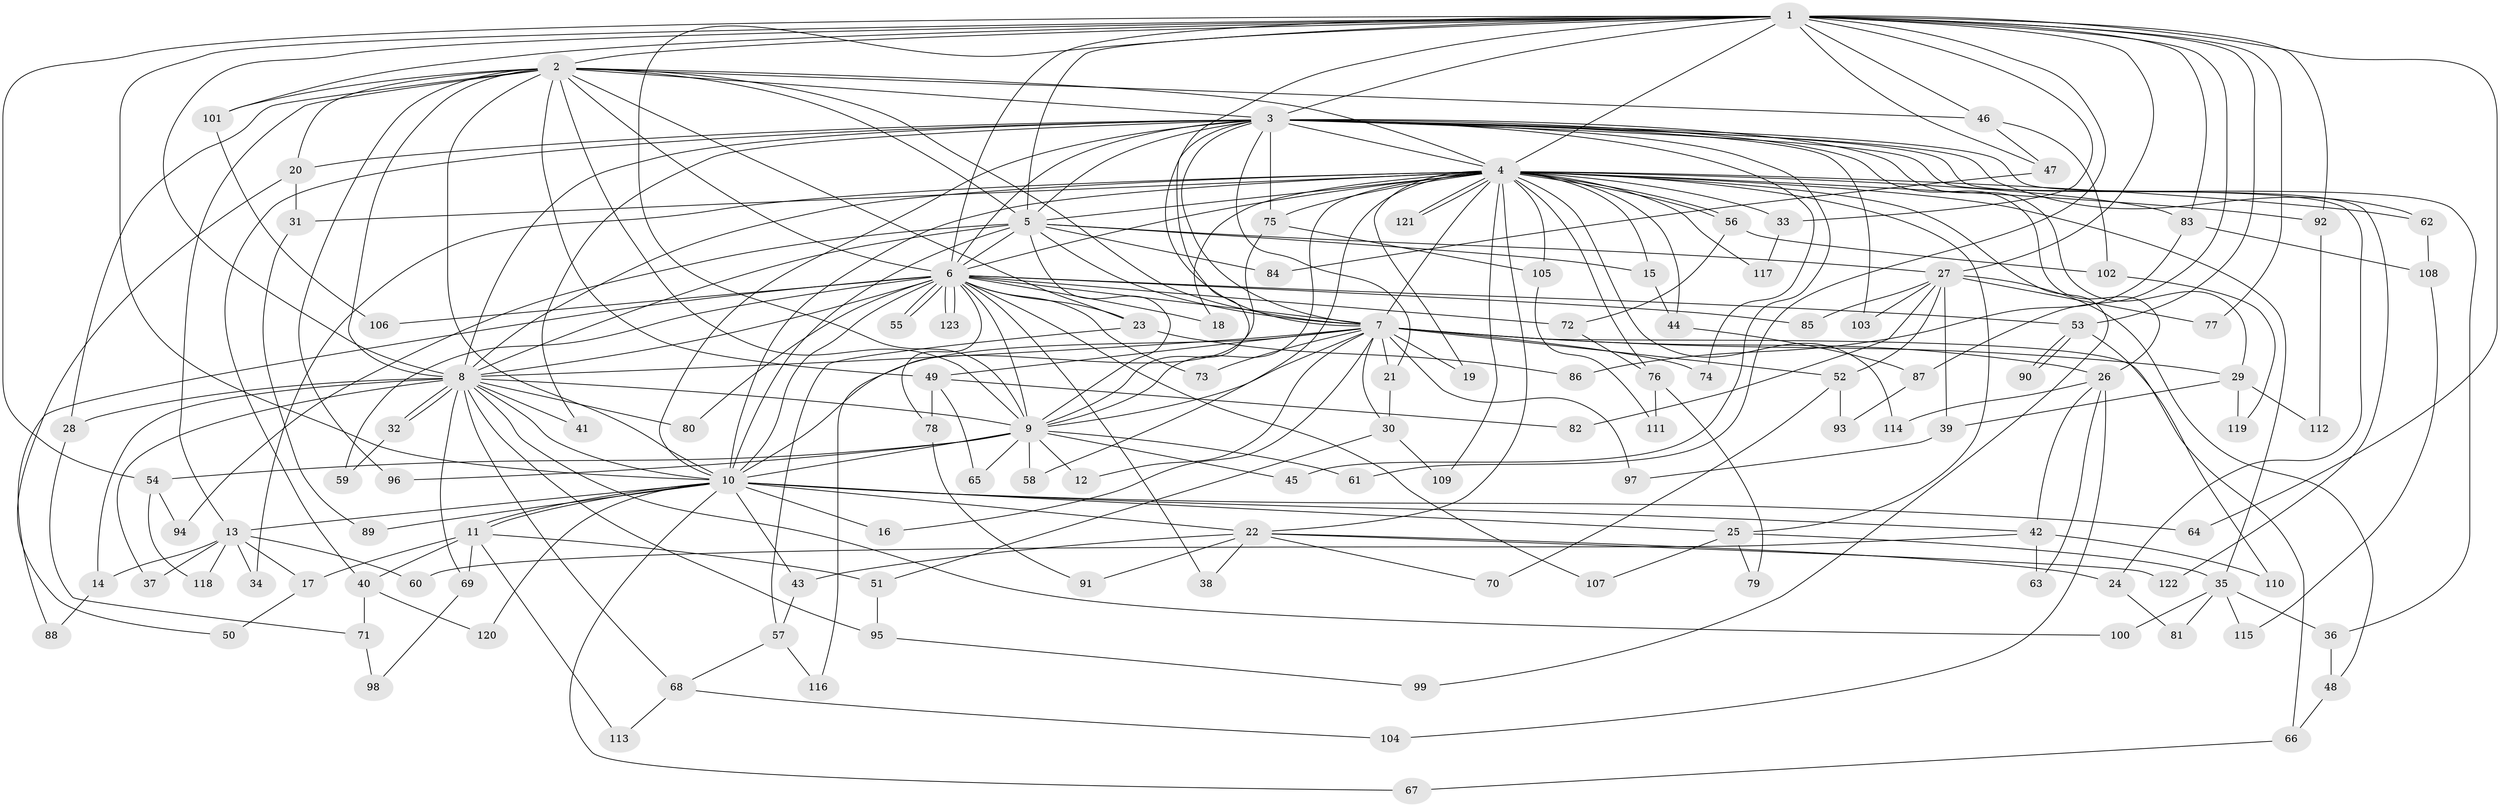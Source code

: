 // Generated by graph-tools (version 1.1) at 2025/34/03/09/25 02:34:51]
// undirected, 123 vertices, 271 edges
graph export_dot {
graph [start="1"]
  node [color=gray90,style=filled];
  1;
  2;
  3;
  4;
  5;
  6;
  7;
  8;
  9;
  10;
  11;
  12;
  13;
  14;
  15;
  16;
  17;
  18;
  19;
  20;
  21;
  22;
  23;
  24;
  25;
  26;
  27;
  28;
  29;
  30;
  31;
  32;
  33;
  34;
  35;
  36;
  37;
  38;
  39;
  40;
  41;
  42;
  43;
  44;
  45;
  46;
  47;
  48;
  49;
  50;
  51;
  52;
  53;
  54;
  55;
  56;
  57;
  58;
  59;
  60;
  61;
  62;
  63;
  64;
  65;
  66;
  67;
  68;
  69;
  70;
  71;
  72;
  73;
  74;
  75;
  76;
  77;
  78;
  79;
  80;
  81;
  82;
  83;
  84;
  85;
  86;
  87;
  88;
  89;
  90;
  91;
  92;
  93;
  94;
  95;
  96;
  97;
  98;
  99;
  100;
  101;
  102;
  103;
  104;
  105;
  106;
  107;
  108;
  109;
  110;
  111;
  112;
  113;
  114;
  115;
  116;
  117;
  118;
  119;
  120;
  121;
  122;
  123;
  1 -- 2;
  1 -- 3;
  1 -- 4;
  1 -- 5;
  1 -- 6;
  1 -- 7;
  1 -- 8;
  1 -- 9;
  1 -- 10;
  1 -- 27;
  1 -- 33;
  1 -- 46;
  1 -- 47;
  1 -- 53;
  1 -- 54;
  1 -- 61;
  1 -- 64;
  1 -- 77;
  1 -- 83;
  1 -- 87;
  1 -- 92;
  1 -- 101;
  2 -- 3;
  2 -- 4;
  2 -- 5;
  2 -- 6;
  2 -- 7;
  2 -- 8;
  2 -- 9;
  2 -- 10;
  2 -- 13;
  2 -- 20;
  2 -- 23;
  2 -- 28;
  2 -- 46;
  2 -- 49;
  2 -- 96;
  2 -- 101;
  3 -- 4;
  3 -- 5;
  3 -- 6;
  3 -- 7;
  3 -- 8;
  3 -- 9;
  3 -- 10;
  3 -- 20;
  3 -- 21;
  3 -- 24;
  3 -- 26;
  3 -- 29;
  3 -- 36;
  3 -- 40;
  3 -- 41;
  3 -- 45;
  3 -- 62;
  3 -- 74;
  3 -- 75;
  3 -- 103;
  3 -- 122;
  4 -- 5;
  4 -- 6;
  4 -- 7;
  4 -- 8;
  4 -- 9;
  4 -- 10;
  4 -- 15;
  4 -- 18;
  4 -- 19;
  4 -- 22;
  4 -- 25;
  4 -- 31;
  4 -- 33;
  4 -- 34;
  4 -- 35;
  4 -- 44;
  4 -- 56;
  4 -- 56;
  4 -- 58;
  4 -- 62;
  4 -- 75;
  4 -- 76;
  4 -- 83;
  4 -- 92;
  4 -- 99;
  4 -- 105;
  4 -- 109;
  4 -- 114;
  4 -- 117;
  4 -- 121;
  4 -- 121;
  5 -- 6;
  5 -- 7;
  5 -- 8;
  5 -- 9;
  5 -- 10;
  5 -- 15;
  5 -- 27;
  5 -- 84;
  5 -- 94;
  6 -- 7;
  6 -- 8;
  6 -- 9;
  6 -- 10;
  6 -- 18;
  6 -- 23;
  6 -- 38;
  6 -- 53;
  6 -- 55;
  6 -- 55;
  6 -- 59;
  6 -- 72;
  6 -- 73;
  6 -- 78;
  6 -- 80;
  6 -- 85;
  6 -- 88;
  6 -- 106;
  6 -- 107;
  6 -- 123;
  6 -- 123;
  7 -- 8;
  7 -- 9;
  7 -- 10;
  7 -- 12;
  7 -- 16;
  7 -- 19;
  7 -- 21;
  7 -- 26;
  7 -- 29;
  7 -- 30;
  7 -- 49;
  7 -- 52;
  7 -- 66;
  7 -- 73;
  7 -- 74;
  7 -- 97;
  8 -- 9;
  8 -- 10;
  8 -- 14;
  8 -- 28;
  8 -- 32;
  8 -- 32;
  8 -- 37;
  8 -- 41;
  8 -- 68;
  8 -- 69;
  8 -- 80;
  8 -- 95;
  8 -- 100;
  9 -- 10;
  9 -- 12;
  9 -- 45;
  9 -- 54;
  9 -- 58;
  9 -- 61;
  9 -- 65;
  9 -- 96;
  10 -- 11;
  10 -- 11;
  10 -- 13;
  10 -- 16;
  10 -- 22;
  10 -- 25;
  10 -- 42;
  10 -- 43;
  10 -- 64;
  10 -- 67;
  10 -- 89;
  10 -- 120;
  11 -- 17;
  11 -- 40;
  11 -- 51;
  11 -- 69;
  11 -- 113;
  13 -- 14;
  13 -- 17;
  13 -- 34;
  13 -- 37;
  13 -- 60;
  13 -- 118;
  14 -- 88;
  15 -- 44;
  17 -- 50;
  20 -- 31;
  20 -- 50;
  21 -- 30;
  22 -- 24;
  22 -- 38;
  22 -- 43;
  22 -- 70;
  22 -- 91;
  22 -- 122;
  23 -- 57;
  23 -- 86;
  24 -- 81;
  25 -- 35;
  25 -- 79;
  25 -- 107;
  26 -- 42;
  26 -- 63;
  26 -- 104;
  26 -- 114;
  27 -- 39;
  27 -- 48;
  27 -- 52;
  27 -- 77;
  27 -- 82;
  27 -- 85;
  27 -- 103;
  28 -- 71;
  29 -- 39;
  29 -- 112;
  29 -- 119;
  30 -- 51;
  30 -- 109;
  31 -- 89;
  32 -- 59;
  33 -- 117;
  35 -- 36;
  35 -- 81;
  35 -- 100;
  35 -- 115;
  36 -- 48;
  39 -- 97;
  40 -- 71;
  40 -- 120;
  42 -- 60;
  42 -- 63;
  42 -- 110;
  43 -- 57;
  44 -- 87;
  46 -- 47;
  46 -- 102;
  47 -- 84;
  48 -- 66;
  49 -- 65;
  49 -- 78;
  49 -- 82;
  51 -- 95;
  52 -- 70;
  52 -- 93;
  53 -- 90;
  53 -- 90;
  53 -- 110;
  54 -- 94;
  54 -- 118;
  56 -- 72;
  56 -- 102;
  57 -- 68;
  57 -- 116;
  62 -- 108;
  66 -- 67;
  68 -- 104;
  68 -- 113;
  69 -- 98;
  71 -- 98;
  72 -- 76;
  75 -- 105;
  75 -- 116;
  76 -- 79;
  76 -- 111;
  78 -- 91;
  83 -- 86;
  83 -- 108;
  87 -- 93;
  92 -- 112;
  95 -- 99;
  101 -- 106;
  102 -- 119;
  105 -- 111;
  108 -- 115;
}
